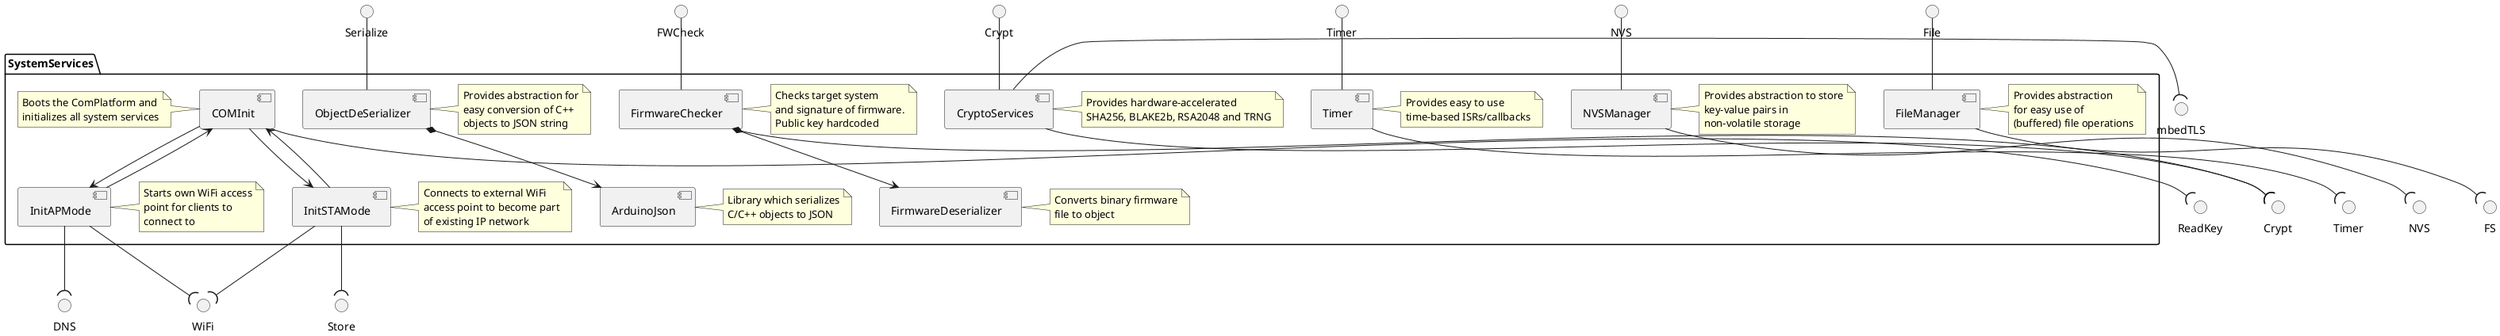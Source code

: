@startuml
interface "FWCheck" as FWCheck
interface "Serialize" as Serialize
interface "File" as File
interface "Crypt" as Crypt
interface "NVS" as nvs
interface "Timer" as Timer

interface "Crypt" as crypthal
interface "mbedTLS" as mbedtlshal
interface "NVS" as nvshal
interface "FS" as fshal
interface "ReadKey" as readkey
interface "WiFi" as wifihal
interface "DNS" as dnshal
interface "Store" as store
interface "Timer" as timerhal

package SystemServices {
    component "COMInit" as initcom
    component "FirmwareChecker" as firmwarecheck
    component "FirmwareDeserializer" as fwdeserializer
    component "InitAPMode" as spawnwifi
    component "InitSTAMode" as connectwifi
    component "CryptoServices" as cryptoservices
    component "ObjectDeSerializer" as serializer
    component "ArduinoJson" as arduinojson
    component "FileManager" as filemanager
    component "NVSManager" as nvsmanager
    component "Timer" as timer

    note right of cryptoservices : Provides hardware-accelerated\nSHA256, BLAKE2b, RSA2048 and TRNG
    note right of fwdeserializer : Converts binary firmware\nfile to object
    note right of firmwarecheck : Checks target system\nand signature of firmware.\nPublic key hardcoded
    note right of filemanager : Provides abstraction\nfor easy use of\n(buffered) file operations
    note right of nvsmanager : Provides abstraction to store\nkey-value pairs in\nnon-volatile storage
    note left of initcom : Boots the ComPlatform and\ninitializes all system services
    note right of spawnwifi : Starts own WiFi access\npoint for clients to\nconnect to
    note right of connectwifi : Connects to external WiFi\naccess point to become part\nof existing IP network
    note right of serializer : Provides abstraction for\neasy conversion of C++\nobjects to JSON string
    note right of arduinojson : Library which serializes\nC/C++ objects to JSON
    note right of timer: Provides easy to use\ntime-based ISRs/callbacks

    filemanager -up- File
    serializer -up- Serialize
    firmwarecheck -up- FWCheck
    cryptoservices -up- Crypt
    nvsmanager -up- nvs
    timer -up-Timer

    initcom --> spawnwifi
    initcom --> connectwifi
    spawnwifi --> initcom
    connectwifi --> initcom
    firmwarecheck *--> fwdeserializer
    serializer *--> arduinojson

    initcom -down-(readkey
    firmwarecheck -down-(crypthal
    nvsmanager -down-(nvshal
    filemanager -down-(fshal
    spawnwifi -down-(dnshal
    spawnwifi -down-(wifihal
    connectwifi -down-(wifihal
    connectwifi -down-(store
    cryptoservices -down-(crypthal
    cryptoservices -down(mbedtlshal
    timer -down-(timerhal
}
@enduml